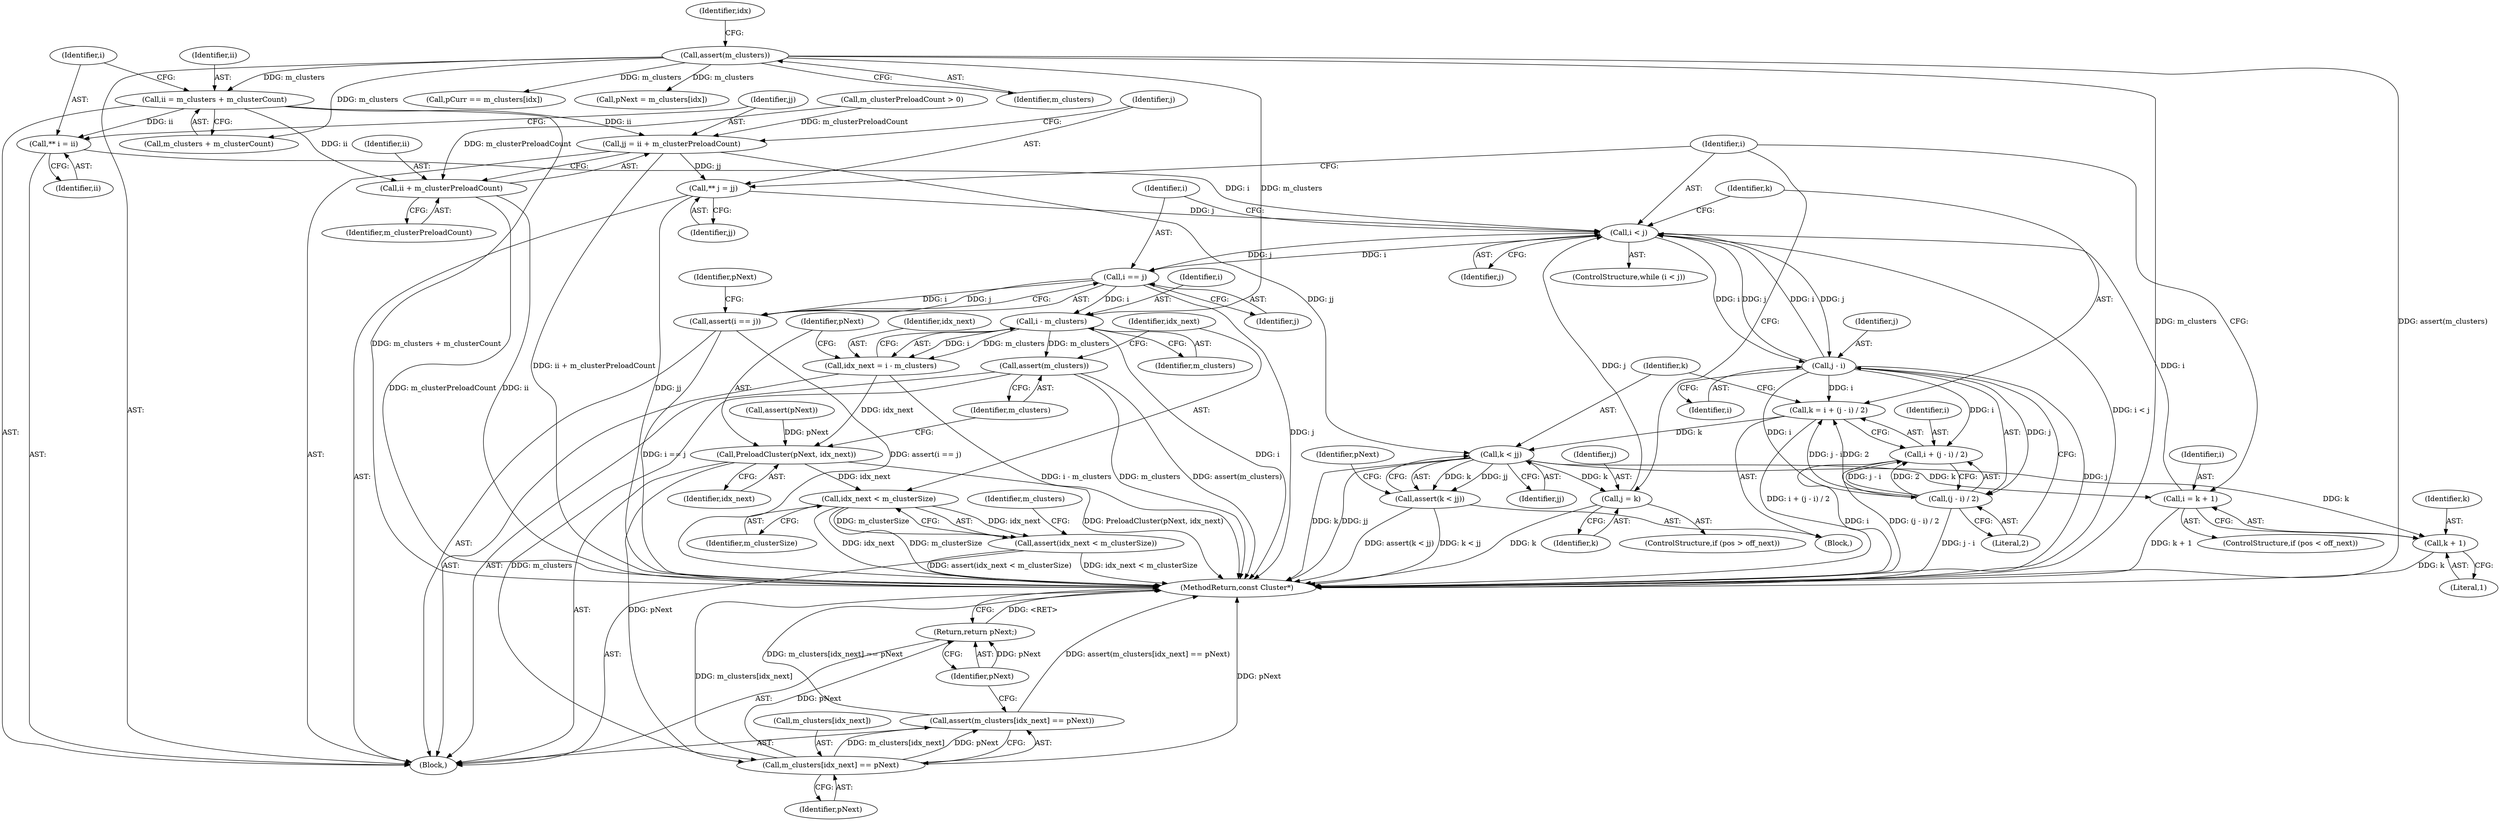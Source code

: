 digraph "1_Android_cc274e2abe8b2a6698a5c47d8aa4bb45f1f9538d_20@integer" {
"1000431" [label="(Call,ii = m_clusters + m_clusterCount)"];
"1000135" [label="(Call,assert(m_clusters))"];
"1000437" [label="(Call,** i = ii)"];
"1000450" [label="(Call,i < j)"];
"1000459" [label="(Call,j - i)"];
"1000454" [label="(Call,k = i + (j - i) / 2)"];
"1000464" [label="(Call,k < jj)"];
"1000463" [label="(Call,assert(k < jj))"];
"1000486" [label="(Call,i = k + 1)"];
"1000488" [label="(Call,k + 1)"];
"1000496" [label="(Call,j = k)"];
"1000456" [label="(Call,i + (j - i) / 2)"];
"1000458" [label="(Call,(j - i) / 2)"];
"1000503" [label="(Call,i == j)"];
"1000502" [label="(Call,assert(i == j))"];
"1000518" [label="(Call,i - m_clusters)"];
"1000516" [label="(Call,idx_next = i - m_clusters)"];
"1000521" [label="(Call,PreloadCluster(pNext, idx_next))"];
"1000527" [label="(Call,idx_next < m_clusterSize)"];
"1000526" [label="(Call,assert(idx_next < m_clusterSize))"];
"1000531" [label="(Call,m_clusters[idx_next] == pNext)"];
"1000530" [label="(Call,assert(m_clusters[idx_next] == pNext))"];
"1000536" [label="(Return,return pNext;)"];
"1000524" [label="(Call,assert(m_clusters))"];
"1000440" [label="(Call,jj = ii + m_clusterPreloadCount)"];
"1000446" [label="(Call,** j = jj)"];
"1000442" [label="(Call,ii + m_clusterPreloadCount)"];
"1000531" [label="(Call,m_clusters[idx_next] == pNext)"];
"1000441" [label="(Identifier,jj)"];
"1000139" [label="(Identifier,idx)"];
"1000465" [label="(Identifier,k)"];
"1000498" [label="(Identifier,k)"];
"1000450" [label="(Call,i < j)"];
"1000505" [label="(Identifier,j)"];
"1000536" [label="(Return,return pNext;)"];
"1000525" [label="(Identifier,m_clusters)"];
"1000482" [label="(ControlStructure,if (pos < off_next))"];
"1000513" [label="(Call,assert(pNext))"];
"1000452" [label="(Identifier,j)"];
"1000437" [label="(Call,** i = ii)"];
"1000529" [label="(Identifier,m_clusterSize)"];
"1000448" [label="(Identifier,jj)"];
"1000432" [label="(Identifier,ii)"];
"1000446" [label="(Call,** j = jj)"];
"1000488" [label="(Call,k + 1)"];
"1000457" [label="(Identifier,i)"];
"1000458" [label="(Call,(j - i) / 2)"];
"1000496" [label="(Call,j = k)"];
"1000464" [label="(Call,k < jj)"];
"1000456" [label="(Call,i + (j - i) / 2)"];
"1000527" [label="(Call,idx_next < m_clusterSize)"];
"1000451" [label="(Identifier,i)"];
"1000444" [label="(Identifier,m_clusterPreloadCount)"];
"1000520" [label="(Identifier,m_clusters)"];
"1000442" [label="(Call,ii + m_clusterPreloadCount)"];
"1000502" [label="(Call,assert(i == j))"];
"1000517" [label="(Identifier,idx_next)"];
"1000489" [label="(Identifier,k)"];
"1000519" [label="(Identifier,i)"];
"1000461" [label="(Identifier,i)"];
"1000466" [label="(Identifier,jj)"];
"1000468" [label="(Identifier,pNext)"];
"1000524" [label="(Call,assert(m_clusters))"];
"1000447" [label="(Identifier,j)"];
"1000433" [label="(Call,m_clusters + m_clusterCount)"];
"1000486" [label="(Call,i = k + 1)"];
"1000521" [label="(Call,PreloadCluster(pNext, idx_next))"];
"1000193" [label="(Call,m_clusterPreloadCount > 0)"];
"1000487" [label="(Identifier,i)"];
"1000507" [label="(Identifier,pNext)"];
"1000171" [label="(Call,pNext = m_clusters[idx])"];
"1000136" [label="(Identifier,m_clusters)"];
"1000463" [label="(Call,assert(k < jj))"];
"1000522" [label="(Identifier,pNext)"];
"1000503" [label="(Call,i == j)"];
"1000440" [label="(Call,jj = ii + m_clusterPreloadCount)"];
"1000459" [label="(Call,j - i)"];
"1000462" [label="(Literal,2)"];
"1000454" [label="(Call,k = i + (j - i) / 2)"];
"1000453" [label="(Block,)"];
"1000523" [label="(Identifier,idx_next)"];
"1000537" [label="(Identifier,pNext)"];
"1000518" [label="(Call,i - m_clusters)"];
"1000492" [label="(ControlStructure,if (pos > off_next))"];
"1000449" [label="(ControlStructure,while (i < j))"];
"1000538" [label="(MethodReturn,const Cluster*)"];
"1000490" [label="(Literal,1)"];
"1000533" [label="(Identifier,m_clusters)"];
"1000516" [label="(Call,idx_next = i - m_clusters)"];
"1000438" [label="(Identifier,i)"];
"1000455" [label="(Identifier,k)"];
"1000431" [label="(Call,ii = m_clusters + m_clusterCount)"];
"1000135" [label="(Call,assert(m_clusters))"];
"1000157" [label="(Call,pCurr == m_clusters[idx])"];
"1000439" [label="(Identifier,ii)"];
"1000497" [label="(Identifier,j)"];
"1000526" [label="(Call,assert(idx_next < m_clusterSize))"];
"1000127" [label="(Block,)"];
"1000528" [label="(Identifier,idx_next)"];
"1000535" [label="(Identifier,pNext)"];
"1000504" [label="(Identifier,i)"];
"1000443" [label="(Identifier,ii)"];
"1000460" [label="(Identifier,j)"];
"1000530" [label="(Call,assert(m_clusters[idx_next] == pNext))"];
"1000532" [label="(Call,m_clusters[idx_next])"];
"1000431" -> "1000127"  [label="AST: "];
"1000431" -> "1000433"  [label="CFG: "];
"1000432" -> "1000431"  [label="AST: "];
"1000433" -> "1000431"  [label="AST: "];
"1000438" -> "1000431"  [label="CFG: "];
"1000431" -> "1000538"  [label="DDG: m_clusters + m_clusterCount"];
"1000135" -> "1000431"  [label="DDG: m_clusters"];
"1000431" -> "1000437"  [label="DDG: ii"];
"1000431" -> "1000440"  [label="DDG: ii"];
"1000431" -> "1000442"  [label="DDG: ii"];
"1000135" -> "1000127"  [label="AST: "];
"1000135" -> "1000136"  [label="CFG: "];
"1000136" -> "1000135"  [label="AST: "];
"1000139" -> "1000135"  [label="CFG: "];
"1000135" -> "1000538"  [label="DDG: assert(m_clusters)"];
"1000135" -> "1000538"  [label="DDG: m_clusters"];
"1000135" -> "1000157"  [label="DDG: m_clusters"];
"1000135" -> "1000171"  [label="DDG: m_clusters"];
"1000135" -> "1000433"  [label="DDG: m_clusters"];
"1000135" -> "1000518"  [label="DDG: m_clusters"];
"1000437" -> "1000127"  [label="AST: "];
"1000437" -> "1000439"  [label="CFG: "];
"1000438" -> "1000437"  [label="AST: "];
"1000439" -> "1000437"  [label="AST: "];
"1000441" -> "1000437"  [label="CFG: "];
"1000437" -> "1000450"  [label="DDG: i"];
"1000450" -> "1000449"  [label="AST: "];
"1000450" -> "1000452"  [label="CFG: "];
"1000451" -> "1000450"  [label="AST: "];
"1000452" -> "1000450"  [label="AST: "];
"1000455" -> "1000450"  [label="CFG: "];
"1000504" -> "1000450"  [label="CFG: "];
"1000450" -> "1000538"  [label="DDG: i < j"];
"1000486" -> "1000450"  [label="DDG: i"];
"1000459" -> "1000450"  [label="DDG: i"];
"1000459" -> "1000450"  [label="DDG: j"];
"1000496" -> "1000450"  [label="DDG: j"];
"1000446" -> "1000450"  [label="DDG: j"];
"1000450" -> "1000459"  [label="DDG: j"];
"1000450" -> "1000459"  [label="DDG: i"];
"1000450" -> "1000503"  [label="DDG: i"];
"1000450" -> "1000503"  [label="DDG: j"];
"1000459" -> "1000458"  [label="AST: "];
"1000459" -> "1000461"  [label="CFG: "];
"1000460" -> "1000459"  [label="AST: "];
"1000461" -> "1000459"  [label="AST: "];
"1000462" -> "1000459"  [label="CFG: "];
"1000459" -> "1000538"  [label="DDG: j"];
"1000459" -> "1000454"  [label="DDG: i"];
"1000459" -> "1000456"  [label="DDG: i"];
"1000459" -> "1000458"  [label="DDG: j"];
"1000459" -> "1000458"  [label="DDG: i"];
"1000454" -> "1000453"  [label="AST: "];
"1000454" -> "1000456"  [label="CFG: "];
"1000455" -> "1000454"  [label="AST: "];
"1000456" -> "1000454"  [label="AST: "];
"1000465" -> "1000454"  [label="CFG: "];
"1000454" -> "1000538"  [label="DDG: i + (j - i) / 2"];
"1000458" -> "1000454"  [label="DDG: j - i"];
"1000458" -> "1000454"  [label="DDG: 2"];
"1000454" -> "1000464"  [label="DDG: k"];
"1000464" -> "1000463"  [label="AST: "];
"1000464" -> "1000466"  [label="CFG: "];
"1000465" -> "1000464"  [label="AST: "];
"1000466" -> "1000464"  [label="AST: "];
"1000463" -> "1000464"  [label="CFG: "];
"1000464" -> "1000538"  [label="DDG: k"];
"1000464" -> "1000538"  [label="DDG: jj"];
"1000464" -> "1000463"  [label="DDG: k"];
"1000464" -> "1000463"  [label="DDG: jj"];
"1000440" -> "1000464"  [label="DDG: jj"];
"1000464" -> "1000486"  [label="DDG: k"];
"1000464" -> "1000488"  [label="DDG: k"];
"1000464" -> "1000496"  [label="DDG: k"];
"1000463" -> "1000453"  [label="AST: "];
"1000468" -> "1000463"  [label="CFG: "];
"1000463" -> "1000538"  [label="DDG: assert(k < jj)"];
"1000463" -> "1000538"  [label="DDG: k < jj"];
"1000486" -> "1000482"  [label="AST: "];
"1000486" -> "1000488"  [label="CFG: "];
"1000487" -> "1000486"  [label="AST: "];
"1000488" -> "1000486"  [label="AST: "];
"1000451" -> "1000486"  [label="CFG: "];
"1000486" -> "1000538"  [label="DDG: k + 1"];
"1000488" -> "1000490"  [label="CFG: "];
"1000489" -> "1000488"  [label="AST: "];
"1000490" -> "1000488"  [label="AST: "];
"1000488" -> "1000538"  [label="DDG: k"];
"1000496" -> "1000492"  [label="AST: "];
"1000496" -> "1000498"  [label="CFG: "];
"1000497" -> "1000496"  [label="AST: "];
"1000498" -> "1000496"  [label="AST: "];
"1000451" -> "1000496"  [label="CFG: "];
"1000496" -> "1000538"  [label="DDG: k"];
"1000456" -> "1000458"  [label="CFG: "];
"1000457" -> "1000456"  [label="AST: "];
"1000458" -> "1000456"  [label="AST: "];
"1000456" -> "1000538"  [label="DDG: i"];
"1000456" -> "1000538"  [label="DDG: (j - i) / 2"];
"1000458" -> "1000456"  [label="DDG: j - i"];
"1000458" -> "1000456"  [label="DDG: 2"];
"1000458" -> "1000462"  [label="CFG: "];
"1000462" -> "1000458"  [label="AST: "];
"1000458" -> "1000538"  [label="DDG: j - i"];
"1000503" -> "1000502"  [label="AST: "];
"1000503" -> "1000505"  [label="CFG: "];
"1000504" -> "1000503"  [label="AST: "];
"1000505" -> "1000503"  [label="AST: "];
"1000502" -> "1000503"  [label="CFG: "];
"1000503" -> "1000538"  [label="DDG: j"];
"1000503" -> "1000502"  [label="DDG: i"];
"1000503" -> "1000502"  [label="DDG: j"];
"1000503" -> "1000518"  [label="DDG: i"];
"1000502" -> "1000127"  [label="AST: "];
"1000507" -> "1000502"  [label="CFG: "];
"1000502" -> "1000538"  [label="DDG: i == j"];
"1000502" -> "1000538"  [label="DDG: assert(i == j)"];
"1000518" -> "1000516"  [label="AST: "];
"1000518" -> "1000520"  [label="CFG: "];
"1000519" -> "1000518"  [label="AST: "];
"1000520" -> "1000518"  [label="AST: "];
"1000516" -> "1000518"  [label="CFG: "];
"1000518" -> "1000538"  [label="DDG: i"];
"1000518" -> "1000516"  [label="DDG: i"];
"1000518" -> "1000516"  [label="DDG: m_clusters"];
"1000518" -> "1000524"  [label="DDG: m_clusters"];
"1000516" -> "1000127"  [label="AST: "];
"1000517" -> "1000516"  [label="AST: "];
"1000522" -> "1000516"  [label="CFG: "];
"1000516" -> "1000538"  [label="DDG: i - m_clusters"];
"1000516" -> "1000521"  [label="DDG: idx_next"];
"1000521" -> "1000127"  [label="AST: "];
"1000521" -> "1000523"  [label="CFG: "];
"1000522" -> "1000521"  [label="AST: "];
"1000523" -> "1000521"  [label="AST: "];
"1000525" -> "1000521"  [label="CFG: "];
"1000521" -> "1000538"  [label="DDG: PreloadCluster(pNext, idx_next)"];
"1000513" -> "1000521"  [label="DDG: pNext"];
"1000521" -> "1000527"  [label="DDG: idx_next"];
"1000521" -> "1000531"  [label="DDG: pNext"];
"1000527" -> "1000526"  [label="AST: "];
"1000527" -> "1000529"  [label="CFG: "];
"1000528" -> "1000527"  [label="AST: "];
"1000529" -> "1000527"  [label="AST: "];
"1000526" -> "1000527"  [label="CFG: "];
"1000527" -> "1000538"  [label="DDG: idx_next"];
"1000527" -> "1000538"  [label="DDG: m_clusterSize"];
"1000527" -> "1000526"  [label="DDG: idx_next"];
"1000527" -> "1000526"  [label="DDG: m_clusterSize"];
"1000526" -> "1000127"  [label="AST: "];
"1000533" -> "1000526"  [label="CFG: "];
"1000526" -> "1000538"  [label="DDG: assert(idx_next < m_clusterSize)"];
"1000526" -> "1000538"  [label="DDG: idx_next < m_clusterSize"];
"1000531" -> "1000530"  [label="AST: "];
"1000531" -> "1000535"  [label="CFG: "];
"1000532" -> "1000531"  [label="AST: "];
"1000535" -> "1000531"  [label="AST: "];
"1000530" -> "1000531"  [label="CFG: "];
"1000531" -> "1000538"  [label="DDG: pNext"];
"1000531" -> "1000538"  [label="DDG: m_clusters[idx_next]"];
"1000531" -> "1000530"  [label="DDG: m_clusters[idx_next]"];
"1000531" -> "1000530"  [label="DDG: pNext"];
"1000524" -> "1000531"  [label="DDG: m_clusters"];
"1000531" -> "1000536"  [label="DDG: pNext"];
"1000530" -> "1000127"  [label="AST: "];
"1000537" -> "1000530"  [label="CFG: "];
"1000530" -> "1000538"  [label="DDG: m_clusters[idx_next] == pNext"];
"1000530" -> "1000538"  [label="DDG: assert(m_clusters[idx_next] == pNext)"];
"1000536" -> "1000127"  [label="AST: "];
"1000536" -> "1000537"  [label="CFG: "];
"1000537" -> "1000536"  [label="AST: "];
"1000538" -> "1000536"  [label="CFG: "];
"1000536" -> "1000538"  [label="DDG: <RET>"];
"1000537" -> "1000536"  [label="DDG: pNext"];
"1000524" -> "1000127"  [label="AST: "];
"1000524" -> "1000525"  [label="CFG: "];
"1000525" -> "1000524"  [label="AST: "];
"1000528" -> "1000524"  [label="CFG: "];
"1000524" -> "1000538"  [label="DDG: m_clusters"];
"1000524" -> "1000538"  [label="DDG: assert(m_clusters)"];
"1000440" -> "1000127"  [label="AST: "];
"1000440" -> "1000442"  [label="CFG: "];
"1000441" -> "1000440"  [label="AST: "];
"1000442" -> "1000440"  [label="AST: "];
"1000447" -> "1000440"  [label="CFG: "];
"1000440" -> "1000538"  [label="DDG: ii + m_clusterPreloadCount"];
"1000193" -> "1000440"  [label="DDG: m_clusterPreloadCount"];
"1000440" -> "1000446"  [label="DDG: jj"];
"1000446" -> "1000127"  [label="AST: "];
"1000446" -> "1000448"  [label="CFG: "];
"1000447" -> "1000446"  [label="AST: "];
"1000448" -> "1000446"  [label="AST: "];
"1000451" -> "1000446"  [label="CFG: "];
"1000446" -> "1000538"  [label="DDG: jj"];
"1000442" -> "1000444"  [label="CFG: "];
"1000443" -> "1000442"  [label="AST: "];
"1000444" -> "1000442"  [label="AST: "];
"1000442" -> "1000538"  [label="DDG: ii"];
"1000442" -> "1000538"  [label="DDG: m_clusterPreloadCount"];
"1000193" -> "1000442"  [label="DDG: m_clusterPreloadCount"];
}
